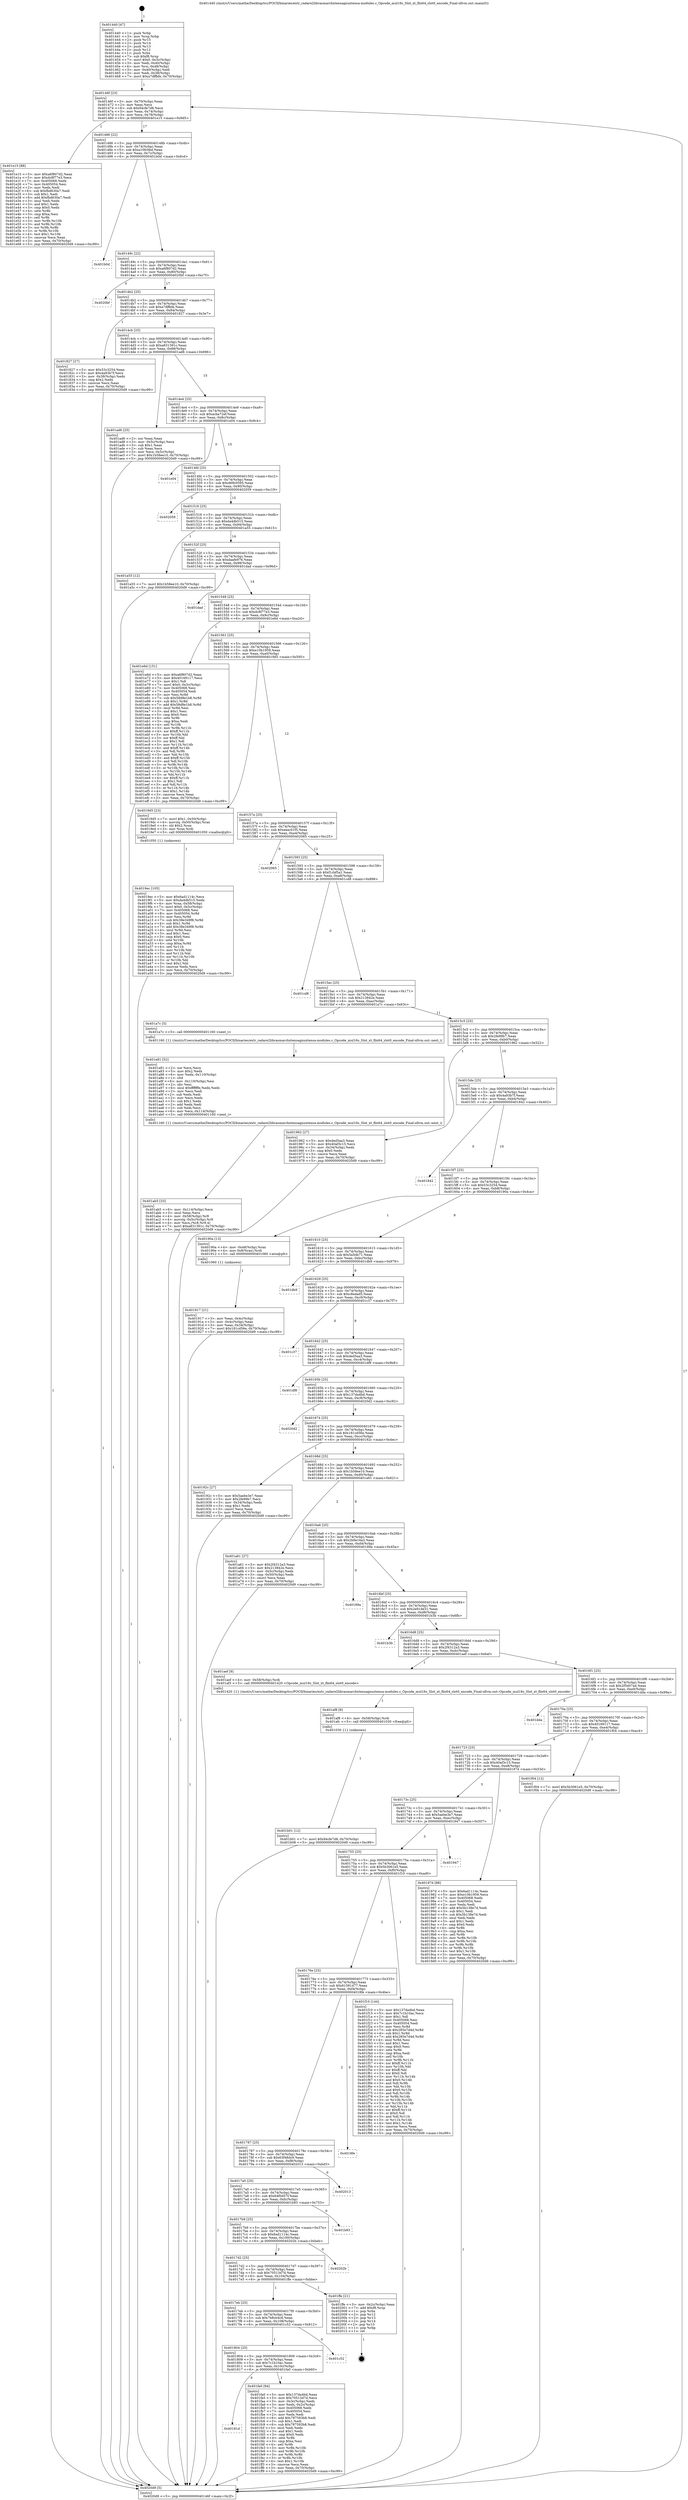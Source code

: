 digraph "0x401440" {
  label = "0x401440 (/mnt/c/Users/mathe/Desktop/tcc/POCII/binaries/extr_radare2librasmarchxtensagnuxtensa-modules.c_Opcode_mul16s_Slot_xt_flix64_slot0_encode_Final-ollvm.out::main(0))"
  labelloc = "t"
  node[shape=record]

  Entry [label="",width=0.3,height=0.3,shape=circle,fillcolor=black,style=filled]
  "0x40146f" [label="{
     0x40146f [23]\l
     | [instrs]\l
     &nbsp;&nbsp;0x40146f \<+3\>: mov -0x70(%rbp),%eax\l
     &nbsp;&nbsp;0x401472 \<+2\>: mov %eax,%ecx\l
     &nbsp;&nbsp;0x401474 \<+6\>: sub $0x94cfe7d8,%ecx\l
     &nbsp;&nbsp;0x40147a \<+3\>: mov %eax,-0x74(%rbp)\l
     &nbsp;&nbsp;0x40147d \<+3\>: mov %ecx,-0x78(%rbp)\l
     &nbsp;&nbsp;0x401480 \<+6\>: je 0000000000401e15 \<main+0x9d5\>\l
  }"]
  "0x401e15" [label="{
     0x401e15 [88]\l
     | [instrs]\l
     &nbsp;&nbsp;0x401e15 \<+5\>: mov $0xa6f807d2,%eax\l
     &nbsp;&nbsp;0x401e1a \<+5\>: mov $0xdc8f77e3,%ecx\l
     &nbsp;&nbsp;0x401e1f \<+7\>: mov 0x405068,%edx\l
     &nbsp;&nbsp;0x401e26 \<+7\>: mov 0x405054,%esi\l
     &nbsp;&nbsp;0x401e2d \<+2\>: mov %edx,%edi\l
     &nbsp;&nbsp;0x401e2f \<+6\>: sub $0xfbd630a7,%edi\l
     &nbsp;&nbsp;0x401e35 \<+3\>: sub $0x1,%edi\l
     &nbsp;&nbsp;0x401e38 \<+6\>: add $0xfbd630a7,%edi\l
     &nbsp;&nbsp;0x401e3e \<+3\>: imul %edi,%edx\l
     &nbsp;&nbsp;0x401e41 \<+3\>: and $0x1,%edx\l
     &nbsp;&nbsp;0x401e44 \<+3\>: cmp $0x0,%edx\l
     &nbsp;&nbsp;0x401e47 \<+4\>: sete %r8b\l
     &nbsp;&nbsp;0x401e4b \<+3\>: cmp $0xa,%esi\l
     &nbsp;&nbsp;0x401e4e \<+4\>: setl %r9b\l
     &nbsp;&nbsp;0x401e52 \<+3\>: mov %r8b,%r10b\l
     &nbsp;&nbsp;0x401e55 \<+3\>: and %r9b,%r10b\l
     &nbsp;&nbsp;0x401e58 \<+3\>: xor %r9b,%r8b\l
     &nbsp;&nbsp;0x401e5b \<+3\>: or %r8b,%r10b\l
     &nbsp;&nbsp;0x401e5e \<+4\>: test $0x1,%r10b\l
     &nbsp;&nbsp;0x401e62 \<+3\>: cmovne %ecx,%eax\l
     &nbsp;&nbsp;0x401e65 \<+3\>: mov %eax,-0x70(%rbp)\l
     &nbsp;&nbsp;0x401e68 \<+5\>: jmp 00000000004020d9 \<main+0xc99\>\l
  }"]
  "0x401486" [label="{
     0x401486 [22]\l
     | [instrs]\l
     &nbsp;&nbsp;0x401486 \<+5\>: jmp 000000000040148b \<main+0x4b\>\l
     &nbsp;&nbsp;0x40148b \<+3\>: mov -0x74(%rbp),%eax\l
     &nbsp;&nbsp;0x40148e \<+5\>: sub $0xa10fc0bd,%eax\l
     &nbsp;&nbsp;0x401493 \<+3\>: mov %eax,-0x7c(%rbp)\l
     &nbsp;&nbsp;0x401496 \<+6\>: je 0000000000401b0d \<main+0x6cd\>\l
  }"]
  Exit [label="",width=0.3,height=0.3,shape=circle,fillcolor=black,style=filled,peripheries=2]
  "0x401b0d" [label="{
     0x401b0d\l
  }", style=dashed]
  "0x40149c" [label="{
     0x40149c [22]\l
     | [instrs]\l
     &nbsp;&nbsp;0x40149c \<+5\>: jmp 00000000004014a1 \<main+0x61\>\l
     &nbsp;&nbsp;0x4014a1 \<+3\>: mov -0x74(%rbp),%eax\l
     &nbsp;&nbsp;0x4014a4 \<+5\>: sub $0xa6f807d2,%eax\l
     &nbsp;&nbsp;0x4014a9 \<+3\>: mov %eax,-0x80(%rbp)\l
     &nbsp;&nbsp;0x4014ac \<+6\>: je 00000000004020bf \<main+0xc7f\>\l
  }"]
  "0x40181d" [label="{
     0x40181d\l
  }", style=dashed]
  "0x4020bf" [label="{
     0x4020bf\l
  }", style=dashed]
  "0x4014b2" [label="{
     0x4014b2 [25]\l
     | [instrs]\l
     &nbsp;&nbsp;0x4014b2 \<+5\>: jmp 00000000004014b7 \<main+0x77\>\l
     &nbsp;&nbsp;0x4014b7 \<+3\>: mov -0x74(%rbp),%eax\l
     &nbsp;&nbsp;0x4014ba \<+5\>: sub $0xa7dffbfe,%eax\l
     &nbsp;&nbsp;0x4014bf \<+6\>: mov %eax,-0x84(%rbp)\l
     &nbsp;&nbsp;0x4014c5 \<+6\>: je 0000000000401827 \<main+0x3e7\>\l
  }"]
  "0x401fa0" [label="{
     0x401fa0 [94]\l
     | [instrs]\l
     &nbsp;&nbsp;0x401fa0 \<+5\>: mov $0x137da4bd,%eax\l
     &nbsp;&nbsp;0x401fa5 \<+5\>: mov $0x70513d7d,%ecx\l
     &nbsp;&nbsp;0x401faa \<+3\>: mov -0x3c(%rbp),%edx\l
     &nbsp;&nbsp;0x401fad \<+3\>: mov %edx,-0x2c(%rbp)\l
     &nbsp;&nbsp;0x401fb0 \<+7\>: mov 0x405068,%edx\l
     &nbsp;&nbsp;0x401fb7 \<+7\>: mov 0x405054,%esi\l
     &nbsp;&nbsp;0x401fbe \<+2\>: mov %edx,%edi\l
     &nbsp;&nbsp;0x401fc0 \<+6\>: add $0x787593b8,%edi\l
     &nbsp;&nbsp;0x401fc6 \<+3\>: sub $0x1,%edi\l
     &nbsp;&nbsp;0x401fc9 \<+6\>: sub $0x787593b8,%edi\l
     &nbsp;&nbsp;0x401fcf \<+3\>: imul %edi,%edx\l
     &nbsp;&nbsp;0x401fd2 \<+3\>: and $0x1,%edx\l
     &nbsp;&nbsp;0x401fd5 \<+3\>: cmp $0x0,%edx\l
     &nbsp;&nbsp;0x401fd8 \<+4\>: sete %r8b\l
     &nbsp;&nbsp;0x401fdc \<+3\>: cmp $0xa,%esi\l
     &nbsp;&nbsp;0x401fdf \<+4\>: setl %r9b\l
     &nbsp;&nbsp;0x401fe3 \<+3\>: mov %r8b,%r10b\l
     &nbsp;&nbsp;0x401fe6 \<+3\>: and %r9b,%r10b\l
     &nbsp;&nbsp;0x401fe9 \<+3\>: xor %r9b,%r8b\l
     &nbsp;&nbsp;0x401fec \<+3\>: or %r8b,%r10b\l
     &nbsp;&nbsp;0x401fef \<+4\>: test $0x1,%r10b\l
     &nbsp;&nbsp;0x401ff3 \<+3\>: cmovne %ecx,%eax\l
     &nbsp;&nbsp;0x401ff6 \<+3\>: mov %eax,-0x70(%rbp)\l
     &nbsp;&nbsp;0x401ff9 \<+5\>: jmp 00000000004020d9 \<main+0xc99\>\l
  }"]
  "0x401827" [label="{
     0x401827 [27]\l
     | [instrs]\l
     &nbsp;&nbsp;0x401827 \<+5\>: mov $0x53c3254,%eax\l
     &nbsp;&nbsp;0x40182c \<+5\>: mov $0x4a93b7f,%ecx\l
     &nbsp;&nbsp;0x401831 \<+3\>: mov -0x38(%rbp),%edx\l
     &nbsp;&nbsp;0x401834 \<+3\>: cmp $0x2,%edx\l
     &nbsp;&nbsp;0x401837 \<+3\>: cmovne %ecx,%eax\l
     &nbsp;&nbsp;0x40183a \<+3\>: mov %eax,-0x70(%rbp)\l
     &nbsp;&nbsp;0x40183d \<+5\>: jmp 00000000004020d9 \<main+0xc99\>\l
  }"]
  "0x4014cb" [label="{
     0x4014cb [25]\l
     | [instrs]\l
     &nbsp;&nbsp;0x4014cb \<+5\>: jmp 00000000004014d0 \<main+0x90\>\l
     &nbsp;&nbsp;0x4014d0 \<+3\>: mov -0x74(%rbp),%eax\l
     &nbsp;&nbsp;0x4014d3 \<+5\>: sub $0xa831391c,%eax\l
     &nbsp;&nbsp;0x4014d8 \<+6\>: mov %eax,-0x88(%rbp)\l
     &nbsp;&nbsp;0x4014de \<+6\>: je 0000000000401ad6 \<main+0x696\>\l
  }"]
  "0x4020d9" [label="{
     0x4020d9 [5]\l
     | [instrs]\l
     &nbsp;&nbsp;0x4020d9 \<+5\>: jmp 000000000040146f \<main+0x2f\>\l
  }"]
  "0x401440" [label="{
     0x401440 [47]\l
     | [instrs]\l
     &nbsp;&nbsp;0x401440 \<+1\>: push %rbp\l
     &nbsp;&nbsp;0x401441 \<+3\>: mov %rsp,%rbp\l
     &nbsp;&nbsp;0x401444 \<+2\>: push %r15\l
     &nbsp;&nbsp;0x401446 \<+2\>: push %r14\l
     &nbsp;&nbsp;0x401448 \<+2\>: push %r13\l
     &nbsp;&nbsp;0x40144a \<+2\>: push %r12\l
     &nbsp;&nbsp;0x40144c \<+1\>: push %rbx\l
     &nbsp;&nbsp;0x40144d \<+7\>: sub $0xf8,%rsp\l
     &nbsp;&nbsp;0x401454 \<+7\>: movl $0x0,-0x3c(%rbp)\l
     &nbsp;&nbsp;0x40145b \<+3\>: mov %edi,-0x40(%rbp)\l
     &nbsp;&nbsp;0x40145e \<+4\>: mov %rsi,-0x48(%rbp)\l
     &nbsp;&nbsp;0x401462 \<+3\>: mov -0x40(%rbp),%edi\l
     &nbsp;&nbsp;0x401465 \<+3\>: mov %edi,-0x38(%rbp)\l
     &nbsp;&nbsp;0x401468 \<+7\>: movl $0xa7dffbfe,-0x70(%rbp)\l
  }"]
  "0x401804" [label="{
     0x401804 [25]\l
     | [instrs]\l
     &nbsp;&nbsp;0x401804 \<+5\>: jmp 0000000000401809 \<main+0x3c9\>\l
     &nbsp;&nbsp;0x401809 \<+3\>: mov -0x74(%rbp),%eax\l
     &nbsp;&nbsp;0x40180c \<+5\>: sub $0x7c1b10ac,%eax\l
     &nbsp;&nbsp;0x401811 \<+6\>: mov %eax,-0x10c(%rbp)\l
     &nbsp;&nbsp;0x401817 \<+6\>: je 0000000000401fa0 \<main+0xb60\>\l
  }"]
  "0x401ad6" [label="{
     0x401ad6 [25]\l
     | [instrs]\l
     &nbsp;&nbsp;0x401ad6 \<+2\>: xor %eax,%eax\l
     &nbsp;&nbsp;0x401ad8 \<+3\>: mov -0x5c(%rbp),%ecx\l
     &nbsp;&nbsp;0x401adb \<+3\>: sub $0x1,%eax\l
     &nbsp;&nbsp;0x401ade \<+2\>: sub %eax,%ecx\l
     &nbsp;&nbsp;0x401ae0 \<+3\>: mov %ecx,-0x5c(%rbp)\l
     &nbsp;&nbsp;0x401ae3 \<+7\>: movl $0x1b58ee10,-0x70(%rbp)\l
     &nbsp;&nbsp;0x401aea \<+5\>: jmp 00000000004020d9 \<main+0xc99\>\l
  }"]
  "0x4014e4" [label="{
     0x4014e4 [25]\l
     | [instrs]\l
     &nbsp;&nbsp;0x4014e4 \<+5\>: jmp 00000000004014e9 \<main+0xa9\>\l
     &nbsp;&nbsp;0x4014e9 \<+3\>: mov -0x74(%rbp),%eax\l
     &nbsp;&nbsp;0x4014ec \<+5\>: sub $0xacba72ef,%eax\l
     &nbsp;&nbsp;0x4014f1 \<+6\>: mov %eax,-0x8c(%rbp)\l
     &nbsp;&nbsp;0x4014f7 \<+6\>: je 0000000000401e04 \<main+0x9c4\>\l
  }"]
  "0x401c52" [label="{
     0x401c52\l
  }", style=dashed]
  "0x401e04" [label="{
     0x401e04\l
  }", style=dashed]
  "0x4014fd" [label="{
     0x4014fd [25]\l
     | [instrs]\l
     &nbsp;&nbsp;0x4014fd \<+5\>: jmp 0000000000401502 \<main+0xc2\>\l
     &nbsp;&nbsp;0x401502 \<+3\>: mov -0x74(%rbp),%eax\l
     &nbsp;&nbsp;0x401505 \<+5\>: sub $0xd69c0595,%eax\l
     &nbsp;&nbsp;0x40150a \<+6\>: mov %eax,-0x90(%rbp)\l
     &nbsp;&nbsp;0x401510 \<+6\>: je 0000000000402059 \<main+0xc19\>\l
  }"]
  "0x4017eb" [label="{
     0x4017eb [25]\l
     | [instrs]\l
     &nbsp;&nbsp;0x4017eb \<+5\>: jmp 00000000004017f0 \<main+0x3b0\>\l
     &nbsp;&nbsp;0x4017f0 \<+3\>: mov -0x74(%rbp),%eax\l
     &nbsp;&nbsp;0x4017f3 \<+5\>: sub $0x7b8cb4c8,%eax\l
     &nbsp;&nbsp;0x4017f8 \<+6\>: mov %eax,-0x108(%rbp)\l
     &nbsp;&nbsp;0x4017fe \<+6\>: je 0000000000401c52 \<main+0x812\>\l
  }"]
  "0x402059" [label="{
     0x402059\l
  }", style=dashed]
  "0x401516" [label="{
     0x401516 [25]\l
     | [instrs]\l
     &nbsp;&nbsp;0x401516 \<+5\>: jmp 000000000040151b \<main+0xdb\>\l
     &nbsp;&nbsp;0x40151b \<+3\>: mov -0x74(%rbp),%eax\l
     &nbsp;&nbsp;0x40151e \<+5\>: sub $0xda4db515,%eax\l
     &nbsp;&nbsp;0x401523 \<+6\>: mov %eax,-0x94(%rbp)\l
     &nbsp;&nbsp;0x401529 \<+6\>: je 0000000000401a55 \<main+0x615\>\l
  }"]
  "0x401ffe" [label="{
     0x401ffe [21]\l
     | [instrs]\l
     &nbsp;&nbsp;0x401ffe \<+3\>: mov -0x2c(%rbp),%eax\l
     &nbsp;&nbsp;0x402001 \<+7\>: add $0xf8,%rsp\l
     &nbsp;&nbsp;0x402008 \<+1\>: pop %rbx\l
     &nbsp;&nbsp;0x402009 \<+2\>: pop %r12\l
     &nbsp;&nbsp;0x40200b \<+2\>: pop %r13\l
     &nbsp;&nbsp;0x40200d \<+2\>: pop %r14\l
     &nbsp;&nbsp;0x40200f \<+2\>: pop %r15\l
     &nbsp;&nbsp;0x402011 \<+1\>: pop %rbp\l
     &nbsp;&nbsp;0x402012 \<+1\>: ret\l
  }"]
  "0x401a55" [label="{
     0x401a55 [12]\l
     | [instrs]\l
     &nbsp;&nbsp;0x401a55 \<+7\>: movl $0x1b58ee10,-0x70(%rbp)\l
     &nbsp;&nbsp;0x401a5c \<+5\>: jmp 00000000004020d9 \<main+0xc99\>\l
  }"]
  "0x40152f" [label="{
     0x40152f [25]\l
     | [instrs]\l
     &nbsp;&nbsp;0x40152f \<+5\>: jmp 0000000000401534 \<main+0xf4\>\l
     &nbsp;&nbsp;0x401534 \<+3\>: mov -0x74(%rbp),%eax\l
     &nbsp;&nbsp;0x401537 \<+5\>: sub $0xdaafe976,%eax\l
     &nbsp;&nbsp;0x40153c \<+6\>: mov %eax,-0x98(%rbp)\l
     &nbsp;&nbsp;0x401542 \<+6\>: je 0000000000401dad \<main+0x96d\>\l
  }"]
  "0x4017d2" [label="{
     0x4017d2 [25]\l
     | [instrs]\l
     &nbsp;&nbsp;0x4017d2 \<+5\>: jmp 00000000004017d7 \<main+0x397\>\l
     &nbsp;&nbsp;0x4017d7 \<+3\>: mov -0x74(%rbp),%eax\l
     &nbsp;&nbsp;0x4017da \<+5\>: sub $0x70513d7d,%eax\l
     &nbsp;&nbsp;0x4017df \<+6\>: mov %eax,-0x104(%rbp)\l
     &nbsp;&nbsp;0x4017e5 \<+6\>: je 0000000000401ffe \<main+0xbbe\>\l
  }"]
  "0x401dad" [label="{
     0x401dad\l
  }", style=dashed]
  "0x401548" [label="{
     0x401548 [25]\l
     | [instrs]\l
     &nbsp;&nbsp;0x401548 \<+5\>: jmp 000000000040154d \<main+0x10d\>\l
     &nbsp;&nbsp;0x40154d \<+3\>: mov -0x74(%rbp),%eax\l
     &nbsp;&nbsp;0x401550 \<+5\>: sub $0xdc8f77e3,%eax\l
     &nbsp;&nbsp;0x401555 \<+6\>: mov %eax,-0x9c(%rbp)\l
     &nbsp;&nbsp;0x40155b \<+6\>: je 0000000000401e6d \<main+0xa2d\>\l
  }"]
  "0x40202b" [label="{
     0x40202b\l
  }", style=dashed]
  "0x401e6d" [label="{
     0x401e6d [151]\l
     | [instrs]\l
     &nbsp;&nbsp;0x401e6d \<+5\>: mov $0xa6f807d2,%eax\l
     &nbsp;&nbsp;0x401e72 \<+5\>: mov $0x40169117,%ecx\l
     &nbsp;&nbsp;0x401e77 \<+2\>: mov $0x1,%dl\l
     &nbsp;&nbsp;0x401e79 \<+7\>: movl $0x0,-0x3c(%rbp)\l
     &nbsp;&nbsp;0x401e80 \<+7\>: mov 0x405068,%esi\l
     &nbsp;&nbsp;0x401e87 \<+7\>: mov 0x405054,%edi\l
     &nbsp;&nbsp;0x401e8e \<+3\>: mov %esi,%r8d\l
     &nbsp;&nbsp;0x401e91 \<+7\>: sub $0x58d8e1b8,%r8d\l
     &nbsp;&nbsp;0x401e98 \<+4\>: sub $0x1,%r8d\l
     &nbsp;&nbsp;0x401e9c \<+7\>: add $0x58d8e1b8,%r8d\l
     &nbsp;&nbsp;0x401ea3 \<+4\>: imul %r8d,%esi\l
     &nbsp;&nbsp;0x401ea7 \<+3\>: and $0x1,%esi\l
     &nbsp;&nbsp;0x401eaa \<+3\>: cmp $0x0,%esi\l
     &nbsp;&nbsp;0x401ead \<+4\>: sete %r9b\l
     &nbsp;&nbsp;0x401eb1 \<+3\>: cmp $0xa,%edi\l
     &nbsp;&nbsp;0x401eb4 \<+4\>: setl %r10b\l
     &nbsp;&nbsp;0x401eb8 \<+3\>: mov %r9b,%r11b\l
     &nbsp;&nbsp;0x401ebb \<+4\>: xor $0xff,%r11b\l
     &nbsp;&nbsp;0x401ebf \<+3\>: mov %r10b,%bl\l
     &nbsp;&nbsp;0x401ec2 \<+3\>: xor $0xff,%bl\l
     &nbsp;&nbsp;0x401ec5 \<+3\>: xor $0x1,%dl\l
     &nbsp;&nbsp;0x401ec8 \<+3\>: mov %r11b,%r14b\l
     &nbsp;&nbsp;0x401ecb \<+4\>: and $0xff,%r14b\l
     &nbsp;&nbsp;0x401ecf \<+3\>: and %dl,%r9b\l
     &nbsp;&nbsp;0x401ed2 \<+3\>: mov %bl,%r15b\l
     &nbsp;&nbsp;0x401ed5 \<+4\>: and $0xff,%r15b\l
     &nbsp;&nbsp;0x401ed9 \<+3\>: and %dl,%r10b\l
     &nbsp;&nbsp;0x401edc \<+3\>: or %r9b,%r14b\l
     &nbsp;&nbsp;0x401edf \<+3\>: or %r10b,%r15b\l
     &nbsp;&nbsp;0x401ee2 \<+3\>: xor %r15b,%r14b\l
     &nbsp;&nbsp;0x401ee5 \<+3\>: or %bl,%r11b\l
     &nbsp;&nbsp;0x401ee8 \<+4\>: xor $0xff,%r11b\l
     &nbsp;&nbsp;0x401eec \<+3\>: or $0x1,%dl\l
     &nbsp;&nbsp;0x401eef \<+3\>: and %dl,%r11b\l
     &nbsp;&nbsp;0x401ef2 \<+3\>: or %r11b,%r14b\l
     &nbsp;&nbsp;0x401ef5 \<+4\>: test $0x1,%r14b\l
     &nbsp;&nbsp;0x401ef9 \<+3\>: cmovne %ecx,%eax\l
     &nbsp;&nbsp;0x401efc \<+3\>: mov %eax,-0x70(%rbp)\l
     &nbsp;&nbsp;0x401eff \<+5\>: jmp 00000000004020d9 \<main+0xc99\>\l
  }"]
  "0x401561" [label="{
     0x401561 [25]\l
     | [instrs]\l
     &nbsp;&nbsp;0x401561 \<+5\>: jmp 0000000000401566 \<main+0x126\>\l
     &nbsp;&nbsp;0x401566 \<+3\>: mov -0x74(%rbp),%eax\l
     &nbsp;&nbsp;0x401569 \<+5\>: sub $0xe10b1959,%eax\l
     &nbsp;&nbsp;0x40156e \<+6\>: mov %eax,-0xa0(%rbp)\l
     &nbsp;&nbsp;0x401574 \<+6\>: je 00000000004019d5 \<main+0x595\>\l
  }"]
  "0x4017b9" [label="{
     0x4017b9 [25]\l
     | [instrs]\l
     &nbsp;&nbsp;0x4017b9 \<+5\>: jmp 00000000004017be \<main+0x37e\>\l
     &nbsp;&nbsp;0x4017be \<+3\>: mov -0x74(%rbp),%eax\l
     &nbsp;&nbsp;0x4017c1 \<+5\>: sub $0x6ad1114c,%eax\l
     &nbsp;&nbsp;0x4017c6 \<+6\>: mov %eax,-0x100(%rbp)\l
     &nbsp;&nbsp;0x4017cc \<+6\>: je 000000000040202b \<main+0xbeb\>\l
  }"]
  "0x4019d5" [label="{
     0x4019d5 [23]\l
     | [instrs]\l
     &nbsp;&nbsp;0x4019d5 \<+7\>: movl $0x1,-0x50(%rbp)\l
     &nbsp;&nbsp;0x4019dc \<+4\>: movslq -0x50(%rbp),%rax\l
     &nbsp;&nbsp;0x4019e0 \<+4\>: shl $0x2,%rax\l
     &nbsp;&nbsp;0x4019e4 \<+3\>: mov %rax,%rdi\l
     &nbsp;&nbsp;0x4019e7 \<+5\>: call 0000000000401050 \<malloc@plt\>\l
     | [calls]\l
     &nbsp;&nbsp;0x401050 \{1\} (unknown)\l
  }"]
  "0x40157a" [label="{
     0x40157a [25]\l
     | [instrs]\l
     &nbsp;&nbsp;0x40157a \<+5\>: jmp 000000000040157f \<main+0x13f\>\l
     &nbsp;&nbsp;0x40157f \<+3\>: mov -0x74(%rbp),%eax\l
     &nbsp;&nbsp;0x401582 \<+5\>: sub $0xeeac01f5,%eax\l
     &nbsp;&nbsp;0x401587 \<+6\>: mov %eax,-0xa4(%rbp)\l
     &nbsp;&nbsp;0x40158d \<+6\>: je 0000000000402065 \<main+0xc25\>\l
  }"]
  "0x401b93" [label="{
     0x401b93\l
  }", style=dashed]
  "0x402065" [label="{
     0x402065\l
  }", style=dashed]
  "0x401593" [label="{
     0x401593 [25]\l
     | [instrs]\l
     &nbsp;&nbsp;0x401593 \<+5\>: jmp 0000000000401598 \<main+0x158\>\l
     &nbsp;&nbsp;0x401598 \<+3\>: mov -0x74(%rbp),%eax\l
     &nbsp;&nbsp;0x40159b \<+5\>: sub $0xf1cbf5a1,%eax\l
     &nbsp;&nbsp;0x4015a0 \<+6\>: mov %eax,-0xa8(%rbp)\l
     &nbsp;&nbsp;0x4015a6 \<+6\>: je 0000000000401cd8 \<main+0x898\>\l
  }"]
  "0x4017a0" [label="{
     0x4017a0 [25]\l
     | [instrs]\l
     &nbsp;&nbsp;0x4017a0 \<+5\>: jmp 00000000004017a5 \<main+0x365\>\l
     &nbsp;&nbsp;0x4017a5 \<+3\>: mov -0x74(%rbp),%eax\l
     &nbsp;&nbsp;0x4017a8 \<+5\>: sub $0x64f0d57f,%eax\l
     &nbsp;&nbsp;0x4017ad \<+6\>: mov %eax,-0xfc(%rbp)\l
     &nbsp;&nbsp;0x4017b3 \<+6\>: je 0000000000401b93 \<main+0x753\>\l
  }"]
  "0x401cd8" [label="{
     0x401cd8\l
  }", style=dashed]
  "0x4015ac" [label="{
     0x4015ac [25]\l
     | [instrs]\l
     &nbsp;&nbsp;0x4015ac \<+5\>: jmp 00000000004015b1 \<main+0x171\>\l
     &nbsp;&nbsp;0x4015b1 \<+3\>: mov -0x74(%rbp),%eax\l
     &nbsp;&nbsp;0x4015b4 \<+5\>: sub $0x213842e,%eax\l
     &nbsp;&nbsp;0x4015b9 \<+6\>: mov %eax,-0xac(%rbp)\l
     &nbsp;&nbsp;0x4015bf \<+6\>: je 0000000000401a7c \<main+0x63c\>\l
  }"]
  "0x402013" [label="{
     0x402013\l
  }", style=dashed]
  "0x401a7c" [label="{
     0x401a7c [5]\l
     | [instrs]\l
     &nbsp;&nbsp;0x401a7c \<+5\>: call 0000000000401160 \<next_i\>\l
     | [calls]\l
     &nbsp;&nbsp;0x401160 \{1\} (/mnt/c/Users/mathe/Desktop/tcc/POCII/binaries/extr_radare2librasmarchxtensagnuxtensa-modules.c_Opcode_mul16s_Slot_xt_flix64_slot0_encode_Final-ollvm.out::next_i)\l
  }"]
  "0x4015c5" [label="{
     0x4015c5 [25]\l
     | [instrs]\l
     &nbsp;&nbsp;0x4015c5 \<+5\>: jmp 00000000004015ca \<main+0x18a\>\l
     &nbsp;&nbsp;0x4015ca \<+3\>: mov -0x74(%rbp),%eax\l
     &nbsp;&nbsp;0x4015cd \<+5\>: sub $0x2fe99b7,%eax\l
     &nbsp;&nbsp;0x4015d2 \<+6\>: mov %eax,-0xb0(%rbp)\l
     &nbsp;&nbsp;0x4015d8 \<+6\>: je 0000000000401962 \<main+0x522\>\l
  }"]
  "0x401787" [label="{
     0x401787 [25]\l
     | [instrs]\l
     &nbsp;&nbsp;0x401787 \<+5\>: jmp 000000000040178c \<main+0x34c\>\l
     &nbsp;&nbsp;0x40178c \<+3\>: mov -0x74(%rbp),%eax\l
     &nbsp;&nbsp;0x40178f \<+5\>: sub $0x63f48dc9,%eax\l
     &nbsp;&nbsp;0x401794 \<+6\>: mov %eax,-0xf8(%rbp)\l
     &nbsp;&nbsp;0x40179a \<+6\>: je 0000000000402013 \<main+0xbd3\>\l
  }"]
  "0x401962" [label="{
     0x401962 [27]\l
     | [instrs]\l
     &nbsp;&nbsp;0x401962 \<+5\>: mov $0xded5aa3,%eax\l
     &nbsp;&nbsp;0x401967 \<+5\>: mov $0x40af3c15,%ecx\l
     &nbsp;&nbsp;0x40196c \<+3\>: mov -0x34(%rbp),%edx\l
     &nbsp;&nbsp;0x40196f \<+3\>: cmp $0x0,%edx\l
     &nbsp;&nbsp;0x401972 \<+3\>: cmove %ecx,%eax\l
     &nbsp;&nbsp;0x401975 \<+3\>: mov %eax,-0x70(%rbp)\l
     &nbsp;&nbsp;0x401978 \<+5\>: jmp 00000000004020d9 \<main+0xc99\>\l
  }"]
  "0x4015de" [label="{
     0x4015de [25]\l
     | [instrs]\l
     &nbsp;&nbsp;0x4015de \<+5\>: jmp 00000000004015e3 \<main+0x1a3\>\l
     &nbsp;&nbsp;0x4015e3 \<+3\>: mov -0x74(%rbp),%eax\l
     &nbsp;&nbsp;0x4015e6 \<+5\>: sub $0x4a93b7f,%eax\l
     &nbsp;&nbsp;0x4015eb \<+6\>: mov %eax,-0xb4(%rbp)\l
     &nbsp;&nbsp;0x4015f1 \<+6\>: je 0000000000401842 \<main+0x402\>\l
  }"]
  "0x4018fe" [label="{
     0x4018fe\l
  }", style=dashed]
  "0x401842" [label="{
     0x401842\l
  }", style=dashed]
  "0x4015f7" [label="{
     0x4015f7 [25]\l
     | [instrs]\l
     &nbsp;&nbsp;0x4015f7 \<+5\>: jmp 00000000004015fc \<main+0x1bc\>\l
     &nbsp;&nbsp;0x4015fc \<+3\>: mov -0x74(%rbp),%eax\l
     &nbsp;&nbsp;0x4015ff \<+5\>: sub $0x53c3254,%eax\l
     &nbsp;&nbsp;0x401604 \<+6\>: mov %eax,-0xb8(%rbp)\l
     &nbsp;&nbsp;0x40160a \<+6\>: je 000000000040190a \<main+0x4ca\>\l
  }"]
  "0x40176e" [label="{
     0x40176e [25]\l
     | [instrs]\l
     &nbsp;&nbsp;0x40176e \<+5\>: jmp 0000000000401773 \<main+0x333\>\l
     &nbsp;&nbsp;0x401773 \<+3\>: mov -0x74(%rbp),%eax\l
     &nbsp;&nbsp;0x401776 \<+5\>: sub $0x61581477,%eax\l
     &nbsp;&nbsp;0x40177b \<+6\>: mov %eax,-0xf4(%rbp)\l
     &nbsp;&nbsp;0x401781 \<+6\>: je 00000000004018fe \<main+0x4be\>\l
  }"]
  "0x40190a" [label="{
     0x40190a [13]\l
     | [instrs]\l
     &nbsp;&nbsp;0x40190a \<+4\>: mov -0x48(%rbp),%rax\l
     &nbsp;&nbsp;0x40190e \<+4\>: mov 0x8(%rax),%rdi\l
     &nbsp;&nbsp;0x401912 \<+5\>: call 0000000000401060 \<atoi@plt\>\l
     | [calls]\l
     &nbsp;&nbsp;0x401060 \{1\} (unknown)\l
  }"]
  "0x401610" [label="{
     0x401610 [25]\l
     | [instrs]\l
     &nbsp;&nbsp;0x401610 \<+5\>: jmp 0000000000401615 \<main+0x1d5\>\l
     &nbsp;&nbsp;0x401615 \<+3\>: mov -0x74(%rbp),%eax\l
     &nbsp;&nbsp;0x401618 \<+5\>: sub $0x5a5db71,%eax\l
     &nbsp;&nbsp;0x40161d \<+6\>: mov %eax,-0xbc(%rbp)\l
     &nbsp;&nbsp;0x401623 \<+6\>: je 0000000000401db9 \<main+0x979\>\l
  }"]
  "0x401917" [label="{
     0x401917 [21]\l
     | [instrs]\l
     &nbsp;&nbsp;0x401917 \<+3\>: mov %eax,-0x4c(%rbp)\l
     &nbsp;&nbsp;0x40191a \<+3\>: mov -0x4c(%rbp),%eax\l
     &nbsp;&nbsp;0x40191d \<+3\>: mov %eax,-0x34(%rbp)\l
     &nbsp;&nbsp;0x401920 \<+7\>: movl $0x181cd56e,-0x70(%rbp)\l
     &nbsp;&nbsp;0x401927 \<+5\>: jmp 00000000004020d9 \<main+0xc99\>\l
  }"]
  "0x401f10" [label="{
     0x401f10 [144]\l
     | [instrs]\l
     &nbsp;&nbsp;0x401f10 \<+5\>: mov $0x137da4bd,%eax\l
     &nbsp;&nbsp;0x401f15 \<+5\>: mov $0x7c1b10ac,%ecx\l
     &nbsp;&nbsp;0x401f1a \<+2\>: mov $0x1,%dl\l
     &nbsp;&nbsp;0x401f1c \<+7\>: mov 0x405068,%esi\l
     &nbsp;&nbsp;0x401f23 \<+7\>: mov 0x405054,%edi\l
     &nbsp;&nbsp;0x401f2a \<+3\>: mov %esi,%r8d\l
     &nbsp;&nbsp;0x401f2d \<+7\>: sub $0x285e7d4d,%r8d\l
     &nbsp;&nbsp;0x401f34 \<+4\>: sub $0x1,%r8d\l
     &nbsp;&nbsp;0x401f38 \<+7\>: add $0x285e7d4d,%r8d\l
     &nbsp;&nbsp;0x401f3f \<+4\>: imul %r8d,%esi\l
     &nbsp;&nbsp;0x401f43 \<+3\>: and $0x1,%esi\l
     &nbsp;&nbsp;0x401f46 \<+3\>: cmp $0x0,%esi\l
     &nbsp;&nbsp;0x401f49 \<+4\>: sete %r9b\l
     &nbsp;&nbsp;0x401f4d \<+3\>: cmp $0xa,%edi\l
     &nbsp;&nbsp;0x401f50 \<+4\>: setl %r10b\l
     &nbsp;&nbsp;0x401f54 \<+3\>: mov %r9b,%r11b\l
     &nbsp;&nbsp;0x401f57 \<+4\>: xor $0xff,%r11b\l
     &nbsp;&nbsp;0x401f5b \<+3\>: mov %r10b,%bl\l
     &nbsp;&nbsp;0x401f5e \<+3\>: xor $0xff,%bl\l
     &nbsp;&nbsp;0x401f61 \<+3\>: xor $0x0,%dl\l
     &nbsp;&nbsp;0x401f64 \<+3\>: mov %r11b,%r14b\l
     &nbsp;&nbsp;0x401f67 \<+4\>: and $0x0,%r14b\l
     &nbsp;&nbsp;0x401f6b \<+3\>: and %dl,%r9b\l
     &nbsp;&nbsp;0x401f6e \<+3\>: mov %bl,%r15b\l
     &nbsp;&nbsp;0x401f71 \<+4\>: and $0x0,%r15b\l
     &nbsp;&nbsp;0x401f75 \<+3\>: and %dl,%r10b\l
     &nbsp;&nbsp;0x401f78 \<+3\>: or %r9b,%r14b\l
     &nbsp;&nbsp;0x401f7b \<+3\>: or %r10b,%r15b\l
     &nbsp;&nbsp;0x401f7e \<+3\>: xor %r15b,%r14b\l
     &nbsp;&nbsp;0x401f81 \<+3\>: or %bl,%r11b\l
     &nbsp;&nbsp;0x401f84 \<+4\>: xor $0xff,%r11b\l
     &nbsp;&nbsp;0x401f88 \<+3\>: or $0x0,%dl\l
     &nbsp;&nbsp;0x401f8b \<+3\>: and %dl,%r11b\l
     &nbsp;&nbsp;0x401f8e \<+3\>: or %r11b,%r14b\l
     &nbsp;&nbsp;0x401f91 \<+4\>: test $0x1,%r14b\l
     &nbsp;&nbsp;0x401f95 \<+3\>: cmovne %ecx,%eax\l
     &nbsp;&nbsp;0x401f98 \<+3\>: mov %eax,-0x70(%rbp)\l
     &nbsp;&nbsp;0x401f9b \<+5\>: jmp 00000000004020d9 \<main+0xc99\>\l
  }"]
  "0x401db9" [label="{
     0x401db9\l
  }", style=dashed]
  "0x401629" [label="{
     0x401629 [25]\l
     | [instrs]\l
     &nbsp;&nbsp;0x401629 \<+5\>: jmp 000000000040162e \<main+0x1ee\>\l
     &nbsp;&nbsp;0x40162e \<+3\>: mov -0x74(%rbp),%eax\l
     &nbsp;&nbsp;0x401631 \<+5\>: sub $0xc8edad5,%eax\l
     &nbsp;&nbsp;0x401636 \<+6\>: mov %eax,-0xc0(%rbp)\l
     &nbsp;&nbsp;0x40163c \<+6\>: je 0000000000401c37 \<main+0x7f7\>\l
  }"]
  "0x401755" [label="{
     0x401755 [25]\l
     | [instrs]\l
     &nbsp;&nbsp;0x401755 \<+5\>: jmp 000000000040175a \<main+0x31a\>\l
     &nbsp;&nbsp;0x40175a \<+3\>: mov -0x74(%rbp),%eax\l
     &nbsp;&nbsp;0x40175d \<+5\>: sub $0x5b3061e5,%eax\l
     &nbsp;&nbsp;0x401762 \<+6\>: mov %eax,-0xf0(%rbp)\l
     &nbsp;&nbsp;0x401768 \<+6\>: je 0000000000401f10 \<main+0xad0\>\l
  }"]
  "0x401c37" [label="{
     0x401c37\l
  }", style=dashed]
  "0x401642" [label="{
     0x401642 [25]\l
     | [instrs]\l
     &nbsp;&nbsp;0x401642 \<+5\>: jmp 0000000000401647 \<main+0x207\>\l
     &nbsp;&nbsp;0x401647 \<+3\>: mov -0x74(%rbp),%eax\l
     &nbsp;&nbsp;0x40164a \<+5\>: sub $0xded5aa3,%eax\l
     &nbsp;&nbsp;0x40164f \<+6\>: mov %eax,-0xc4(%rbp)\l
     &nbsp;&nbsp;0x401655 \<+6\>: je 0000000000401df8 \<main+0x9b8\>\l
  }"]
  "0x401947" [label="{
     0x401947\l
  }", style=dashed]
  "0x401df8" [label="{
     0x401df8\l
  }", style=dashed]
  "0x40165b" [label="{
     0x40165b [25]\l
     | [instrs]\l
     &nbsp;&nbsp;0x40165b \<+5\>: jmp 0000000000401660 \<main+0x220\>\l
     &nbsp;&nbsp;0x401660 \<+3\>: mov -0x74(%rbp),%eax\l
     &nbsp;&nbsp;0x401663 \<+5\>: sub $0x137da4bd,%eax\l
     &nbsp;&nbsp;0x401668 \<+6\>: mov %eax,-0xc8(%rbp)\l
     &nbsp;&nbsp;0x40166e \<+6\>: je 00000000004020d2 \<main+0xc92\>\l
  }"]
  "0x401b01" [label="{
     0x401b01 [12]\l
     | [instrs]\l
     &nbsp;&nbsp;0x401b01 \<+7\>: movl $0x94cfe7d8,-0x70(%rbp)\l
     &nbsp;&nbsp;0x401b08 \<+5\>: jmp 00000000004020d9 \<main+0xc99\>\l
  }"]
  "0x4020d2" [label="{
     0x4020d2\l
  }", style=dashed]
  "0x401674" [label="{
     0x401674 [25]\l
     | [instrs]\l
     &nbsp;&nbsp;0x401674 \<+5\>: jmp 0000000000401679 \<main+0x239\>\l
     &nbsp;&nbsp;0x401679 \<+3\>: mov -0x74(%rbp),%eax\l
     &nbsp;&nbsp;0x40167c \<+5\>: sub $0x181cd56e,%eax\l
     &nbsp;&nbsp;0x401681 \<+6\>: mov %eax,-0xcc(%rbp)\l
     &nbsp;&nbsp;0x401687 \<+6\>: je 000000000040192c \<main+0x4ec\>\l
  }"]
  "0x401af8" [label="{
     0x401af8 [9]\l
     | [instrs]\l
     &nbsp;&nbsp;0x401af8 \<+4\>: mov -0x58(%rbp),%rdi\l
     &nbsp;&nbsp;0x401afc \<+5\>: call 0000000000401030 \<free@plt\>\l
     | [calls]\l
     &nbsp;&nbsp;0x401030 \{1\} (unknown)\l
  }"]
  "0x40192c" [label="{
     0x40192c [27]\l
     | [instrs]\l
     &nbsp;&nbsp;0x40192c \<+5\>: mov $0x5aebe3e7,%eax\l
     &nbsp;&nbsp;0x401931 \<+5\>: mov $0x2fe99b7,%ecx\l
     &nbsp;&nbsp;0x401936 \<+3\>: mov -0x34(%rbp),%edx\l
     &nbsp;&nbsp;0x401939 \<+3\>: cmp $0x1,%edx\l
     &nbsp;&nbsp;0x40193c \<+3\>: cmovl %ecx,%eax\l
     &nbsp;&nbsp;0x40193f \<+3\>: mov %eax,-0x70(%rbp)\l
     &nbsp;&nbsp;0x401942 \<+5\>: jmp 00000000004020d9 \<main+0xc99\>\l
  }"]
  "0x40168d" [label="{
     0x40168d [25]\l
     | [instrs]\l
     &nbsp;&nbsp;0x40168d \<+5\>: jmp 0000000000401692 \<main+0x252\>\l
     &nbsp;&nbsp;0x401692 \<+3\>: mov -0x74(%rbp),%eax\l
     &nbsp;&nbsp;0x401695 \<+5\>: sub $0x1b58ee10,%eax\l
     &nbsp;&nbsp;0x40169a \<+6\>: mov %eax,-0xd0(%rbp)\l
     &nbsp;&nbsp;0x4016a0 \<+6\>: je 0000000000401a61 \<main+0x621\>\l
  }"]
  "0x401ab5" [label="{
     0x401ab5 [33]\l
     | [instrs]\l
     &nbsp;&nbsp;0x401ab5 \<+6\>: mov -0x114(%rbp),%ecx\l
     &nbsp;&nbsp;0x401abb \<+3\>: imul %eax,%ecx\l
     &nbsp;&nbsp;0x401abe \<+4\>: mov -0x58(%rbp),%r8\l
     &nbsp;&nbsp;0x401ac2 \<+4\>: movslq -0x5c(%rbp),%r9\l
     &nbsp;&nbsp;0x401ac6 \<+4\>: mov %ecx,(%r8,%r9,4)\l
     &nbsp;&nbsp;0x401aca \<+7\>: movl $0xa831391c,-0x70(%rbp)\l
     &nbsp;&nbsp;0x401ad1 \<+5\>: jmp 00000000004020d9 \<main+0xc99\>\l
  }"]
  "0x401a61" [label="{
     0x401a61 [27]\l
     | [instrs]\l
     &nbsp;&nbsp;0x401a61 \<+5\>: mov $0x2f4312a3,%eax\l
     &nbsp;&nbsp;0x401a66 \<+5\>: mov $0x213842e,%ecx\l
     &nbsp;&nbsp;0x401a6b \<+3\>: mov -0x5c(%rbp),%edx\l
     &nbsp;&nbsp;0x401a6e \<+3\>: cmp -0x50(%rbp),%edx\l
     &nbsp;&nbsp;0x401a71 \<+3\>: cmovl %ecx,%eax\l
     &nbsp;&nbsp;0x401a74 \<+3\>: mov %eax,-0x70(%rbp)\l
     &nbsp;&nbsp;0x401a77 \<+5\>: jmp 00000000004020d9 \<main+0xc99\>\l
  }"]
  "0x4016a6" [label="{
     0x4016a6 [25]\l
     | [instrs]\l
     &nbsp;&nbsp;0x4016a6 \<+5\>: jmp 00000000004016ab \<main+0x26b\>\l
     &nbsp;&nbsp;0x4016ab \<+3\>: mov -0x74(%rbp),%eax\l
     &nbsp;&nbsp;0x4016ae \<+5\>: sub $0x2b9e16a3,%eax\l
     &nbsp;&nbsp;0x4016b3 \<+6\>: mov %eax,-0xd4(%rbp)\l
     &nbsp;&nbsp;0x4016b9 \<+6\>: je 000000000040189a \<main+0x45a\>\l
  }"]
  "0x401a81" [label="{
     0x401a81 [52]\l
     | [instrs]\l
     &nbsp;&nbsp;0x401a81 \<+2\>: xor %ecx,%ecx\l
     &nbsp;&nbsp;0x401a83 \<+5\>: mov $0x2,%edx\l
     &nbsp;&nbsp;0x401a88 \<+6\>: mov %edx,-0x110(%rbp)\l
     &nbsp;&nbsp;0x401a8e \<+1\>: cltd\l
     &nbsp;&nbsp;0x401a8f \<+6\>: mov -0x110(%rbp),%esi\l
     &nbsp;&nbsp;0x401a95 \<+2\>: idiv %esi\l
     &nbsp;&nbsp;0x401a97 \<+6\>: imul $0xfffffffe,%edx,%edx\l
     &nbsp;&nbsp;0x401a9d \<+2\>: mov %ecx,%edi\l
     &nbsp;&nbsp;0x401a9f \<+2\>: sub %edx,%edi\l
     &nbsp;&nbsp;0x401aa1 \<+2\>: mov %ecx,%edx\l
     &nbsp;&nbsp;0x401aa3 \<+3\>: sub $0x1,%edx\l
     &nbsp;&nbsp;0x401aa6 \<+2\>: add %edx,%edi\l
     &nbsp;&nbsp;0x401aa8 \<+2\>: sub %edi,%ecx\l
     &nbsp;&nbsp;0x401aaa \<+6\>: mov %ecx,-0x114(%rbp)\l
     &nbsp;&nbsp;0x401ab0 \<+5\>: call 0000000000401160 \<next_i\>\l
     | [calls]\l
     &nbsp;&nbsp;0x401160 \{1\} (/mnt/c/Users/mathe/Desktop/tcc/POCII/binaries/extr_radare2librasmarchxtensagnuxtensa-modules.c_Opcode_mul16s_Slot_xt_flix64_slot0_encode_Final-ollvm.out::next_i)\l
  }"]
  "0x40189a" [label="{
     0x40189a\l
  }", style=dashed]
  "0x4016bf" [label="{
     0x4016bf [25]\l
     | [instrs]\l
     &nbsp;&nbsp;0x4016bf \<+5\>: jmp 00000000004016c4 \<main+0x284\>\l
     &nbsp;&nbsp;0x4016c4 \<+3\>: mov -0x74(%rbp),%eax\l
     &nbsp;&nbsp;0x4016c7 \<+5\>: sub $0x2e91de31,%eax\l
     &nbsp;&nbsp;0x4016cc \<+6\>: mov %eax,-0xd8(%rbp)\l
     &nbsp;&nbsp;0x4016d2 \<+6\>: je 0000000000401b3b \<main+0x6fb\>\l
  }"]
  "0x4019ec" [label="{
     0x4019ec [105]\l
     | [instrs]\l
     &nbsp;&nbsp;0x4019ec \<+5\>: mov $0x6ad1114c,%ecx\l
     &nbsp;&nbsp;0x4019f1 \<+5\>: mov $0xda4db515,%edx\l
     &nbsp;&nbsp;0x4019f6 \<+4\>: mov %rax,-0x58(%rbp)\l
     &nbsp;&nbsp;0x4019fa \<+7\>: movl $0x0,-0x5c(%rbp)\l
     &nbsp;&nbsp;0x401a01 \<+7\>: mov 0x405068,%esi\l
     &nbsp;&nbsp;0x401a08 \<+8\>: mov 0x405054,%r8d\l
     &nbsp;&nbsp;0x401a10 \<+3\>: mov %esi,%r9d\l
     &nbsp;&nbsp;0x401a13 \<+7\>: sub $0x38e349f8,%r9d\l
     &nbsp;&nbsp;0x401a1a \<+4\>: sub $0x1,%r9d\l
     &nbsp;&nbsp;0x401a1e \<+7\>: add $0x38e349f8,%r9d\l
     &nbsp;&nbsp;0x401a25 \<+4\>: imul %r9d,%esi\l
     &nbsp;&nbsp;0x401a29 \<+3\>: and $0x1,%esi\l
     &nbsp;&nbsp;0x401a2c \<+3\>: cmp $0x0,%esi\l
     &nbsp;&nbsp;0x401a2f \<+4\>: sete %r10b\l
     &nbsp;&nbsp;0x401a33 \<+4\>: cmp $0xa,%r8d\l
     &nbsp;&nbsp;0x401a37 \<+4\>: setl %r11b\l
     &nbsp;&nbsp;0x401a3b \<+3\>: mov %r10b,%bl\l
     &nbsp;&nbsp;0x401a3e \<+3\>: and %r11b,%bl\l
     &nbsp;&nbsp;0x401a41 \<+3\>: xor %r11b,%r10b\l
     &nbsp;&nbsp;0x401a44 \<+3\>: or %r10b,%bl\l
     &nbsp;&nbsp;0x401a47 \<+3\>: test $0x1,%bl\l
     &nbsp;&nbsp;0x401a4a \<+3\>: cmovne %edx,%ecx\l
     &nbsp;&nbsp;0x401a4d \<+3\>: mov %ecx,-0x70(%rbp)\l
     &nbsp;&nbsp;0x401a50 \<+5\>: jmp 00000000004020d9 \<main+0xc99\>\l
  }"]
  "0x401b3b" [label="{
     0x401b3b\l
  }", style=dashed]
  "0x4016d8" [label="{
     0x4016d8 [25]\l
     | [instrs]\l
     &nbsp;&nbsp;0x4016d8 \<+5\>: jmp 00000000004016dd \<main+0x29d\>\l
     &nbsp;&nbsp;0x4016dd \<+3\>: mov -0x74(%rbp),%eax\l
     &nbsp;&nbsp;0x4016e0 \<+5\>: sub $0x2f4312a3,%eax\l
     &nbsp;&nbsp;0x4016e5 \<+6\>: mov %eax,-0xdc(%rbp)\l
     &nbsp;&nbsp;0x4016eb \<+6\>: je 0000000000401aef \<main+0x6af\>\l
  }"]
  "0x40173c" [label="{
     0x40173c [25]\l
     | [instrs]\l
     &nbsp;&nbsp;0x40173c \<+5\>: jmp 0000000000401741 \<main+0x301\>\l
     &nbsp;&nbsp;0x401741 \<+3\>: mov -0x74(%rbp),%eax\l
     &nbsp;&nbsp;0x401744 \<+5\>: sub $0x5aebe3e7,%eax\l
     &nbsp;&nbsp;0x401749 \<+6\>: mov %eax,-0xec(%rbp)\l
     &nbsp;&nbsp;0x40174f \<+6\>: je 0000000000401947 \<main+0x507\>\l
  }"]
  "0x401aef" [label="{
     0x401aef [9]\l
     | [instrs]\l
     &nbsp;&nbsp;0x401aef \<+4\>: mov -0x58(%rbp),%rdi\l
     &nbsp;&nbsp;0x401af3 \<+5\>: call 0000000000401420 \<Opcode_mul16s_Slot_xt_flix64_slot0_encode\>\l
     | [calls]\l
     &nbsp;&nbsp;0x401420 \{1\} (/mnt/c/Users/mathe/Desktop/tcc/POCII/binaries/extr_radare2librasmarchxtensagnuxtensa-modules.c_Opcode_mul16s_Slot_xt_flix64_slot0_encode_Final-ollvm.out::Opcode_mul16s_Slot_xt_flix64_slot0_encode)\l
  }"]
  "0x4016f1" [label="{
     0x4016f1 [25]\l
     | [instrs]\l
     &nbsp;&nbsp;0x4016f1 \<+5\>: jmp 00000000004016f6 \<main+0x2b6\>\l
     &nbsp;&nbsp;0x4016f6 \<+3\>: mov -0x74(%rbp),%eax\l
     &nbsp;&nbsp;0x4016f9 \<+5\>: sub $0x2f5d07ad,%eax\l
     &nbsp;&nbsp;0x4016fe \<+6\>: mov %eax,-0xe0(%rbp)\l
     &nbsp;&nbsp;0x401704 \<+6\>: je 0000000000401dda \<main+0x99a\>\l
  }"]
  "0x40197d" [label="{
     0x40197d [88]\l
     | [instrs]\l
     &nbsp;&nbsp;0x40197d \<+5\>: mov $0x6ad1114c,%eax\l
     &nbsp;&nbsp;0x401982 \<+5\>: mov $0xe10b1959,%ecx\l
     &nbsp;&nbsp;0x401987 \<+7\>: mov 0x405068,%edx\l
     &nbsp;&nbsp;0x40198e \<+7\>: mov 0x405054,%esi\l
     &nbsp;&nbsp;0x401995 \<+2\>: mov %edx,%edi\l
     &nbsp;&nbsp;0x401997 \<+6\>: add $0x5b138e7d,%edi\l
     &nbsp;&nbsp;0x40199d \<+3\>: sub $0x1,%edi\l
     &nbsp;&nbsp;0x4019a0 \<+6\>: sub $0x5b138e7d,%edi\l
     &nbsp;&nbsp;0x4019a6 \<+3\>: imul %edi,%edx\l
     &nbsp;&nbsp;0x4019a9 \<+3\>: and $0x1,%edx\l
     &nbsp;&nbsp;0x4019ac \<+3\>: cmp $0x0,%edx\l
     &nbsp;&nbsp;0x4019af \<+4\>: sete %r8b\l
     &nbsp;&nbsp;0x4019b3 \<+3\>: cmp $0xa,%esi\l
     &nbsp;&nbsp;0x4019b6 \<+4\>: setl %r9b\l
     &nbsp;&nbsp;0x4019ba \<+3\>: mov %r8b,%r10b\l
     &nbsp;&nbsp;0x4019bd \<+3\>: and %r9b,%r10b\l
     &nbsp;&nbsp;0x4019c0 \<+3\>: xor %r9b,%r8b\l
     &nbsp;&nbsp;0x4019c3 \<+3\>: or %r8b,%r10b\l
     &nbsp;&nbsp;0x4019c6 \<+4\>: test $0x1,%r10b\l
     &nbsp;&nbsp;0x4019ca \<+3\>: cmovne %ecx,%eax\l
     &nbsp;&nbsp;0x4019cd \<+3\>: mov %eax,-0x70(%rbp)\l
     &nbsp;&nbsp;0x4019d0 \<+5\>: jmp 00000000004020d9 \<main+0xc99\>\l
  }"]
  "0x401dda" [label="{
     0x401dda\l
  }", style=dashed]
  "0x40170a" [label="{
     0x40170a [25]\l
     | [instrs]\l
     &nbsp;&nbsp;0x40170a \<+5\>: jmp 000000000040170f \<main+0x2cf\>\l
     &nbsp;&nbsp;0x40170f \<+3\>: mov -0x74(%rbp),%eax\l
     &nbsp;&nbsp;0x401712 \<+5\>: sub $0x40169117,%eax\l
     &nbsp;&nbsp;0x401717 \<+6\>: mov %eax,-0xe4(%rbp)\l
     &nbsp;&nbsp;0x40171d \<+6\>: je 0000000000401f04 \<main+0xac4\>\l
  }"]
  "0x401723" [label="{
     0x401723 [25]\l
     | [instrs]\l
     &nbsp;&nbsp;0x401723 \<+5\>: jmp 0000000000401728 \<main+0x2e8\>\l
     &nbsp;&nbsp;0x401728 \<+3\>: mov -0x74(%rbp),%eax\l
     &nbsp;&nbsp;0x40172b \<+5\>: sub $0x40af3c15,%eax\l
     &nbsp;&nbsp;0x401730 \<+6\>: mov %eax,-0xe8(%rbp)\l
     &nbsp;&nbsp;0x401736 \<+6\>: je 000000000040197d \<main+0x53d\>\l
  }"]
  "0x401f04" [label="{
     0x401f04 [12]\l
     | [instrs]\l
     &nbsp;&nbsp;0x401f04 \<+7\>: movl $0x5b3061e5,-0x70(%rbp)\l
     &nbsp;&nbsp;0x401f0b \<+5\>: jmp 00000000004020d9 \<main+0xc99\>\l
  }"]
  Entry -> "0x401440" [label=" 1"]
  "0x40146f" -> "0x401e15" [label=" 1"]
  "0x40146f" -> "0x401486" [label=" 17"]
  "0x401ffe" -> Exit [label=" 1"]
  "0x401486" -> "0x401b0d" [label=" 0"]
  "0x401486" -> "0x40149c" [label=" 17"]
  "0x401fa0" -> "0x4020d9" [label=" 1"]
  "0x40149c" -> "0x4020bf" [label=" 0"]
  "0x40149c" -> "0x4014b2" [label=" 17"]
  "0x401804" -> "0x40181d" [label=" 0"]
  "0x4014b2" -> "0x401827" [label=" 1"]
  "0x4014b2" -> "0x4014cb" [label=" 16"]
  "0x401827" -> "0x4020d9" [label=" 1"]
  "0x401440" -> "0x40146f" [label=" 1"]
  "0x4020d9" -> "0x40146f" [label=" 17"]
  "0x401804" -> "0x401fa0" [label=" 1"]
  "0x4014cb" -> "0x401ad6" [label=" 1"]
  "0x4014cb" -> "0x4014e4" [label=" 15"]
  "0x4017eb" -> "0x401804" [label=" 1"]
  "0x4014e4" -> "0x401e04" [label=" 0"]
  "0x4014e4" -> "0x4014fd" [label=" 15"]
  "0x4017eb" -> "0x401c52" [label=" 0"]
  "0x4014fd" -> "0x402059" [label=" 0"]
  "0x4014fd" -> "0x401516" [label=" 15"]
  "0x4017d2" -> "0x4017eb" [label=" 1"]
  "0x401516" -> "0x401a55" [label=" 1"]
  "0x401516" -> "0x40152f" [label=" 14"]
  "0x4017d2" -> "0x401ffe" [label=" 1"]
  "0x40152f" -> "0x401dad" [label=" 0"]
  "0x40152f" -> "0x401548" [label=" 14"]
  "0x4017b9" -> "0x4017d2" [label=" 2"]
  "0x401548" -> "0x401e6d" [label=" 1"]
  "0x401548" -> "0x401561" [label=" 13"]
  "0x4017b9" -> "0x40202b" [label=" 0"]
  "0x401561" -> "0x4019d5" [label=" 1"]
  "0x401561" -> "0x40157a" [label=" 12"]
  "0x4017a0" -> "0x4017b9" [label=" 2"]
  "0x40157a" -> "0x402065" [label=" 0"]
  "0x40157a" -> "0x401593" [label=" 12"]
  "0x4017a0" -> "0x401b93" [label=" 0"]
  "0x401593" -> "0x401cd8" [label=" 0"]
  "0x401593" -> "0x4015ac" [label=" 12"]
  "0x401787" -> "0x4017a0" [label=" 2"]
  "0x4015ac" -> "0x401a7c" [label=" 1"]
  "0x4015ac" -> "0x4015c5" [label=" 11"]
  "0x401787" -> "0x402013" [label=" 0"]
  "0x4015c5" -> "0x401962" [label=" 1"]
  "0x4015c5" -> "0x4015de" [label=" 10"]
  "0x40176e" -> "0x401787" [label=" 2"]
  "0x4015de" -> "0x401842" [label=" 0"]
  "0x4015de" -> "0x4015f7" [label=" 10"]
  "0x40176e" -> "0x4018fe" [label=" 0"]
  "0x4015f7" -> "0x40190a" [label=" 1"]
  "0x4015f7" -> "0x401610" [label=" 9"]
  "0x40190a" -> "0x401917" [label=" 1"]
  "0x401917" -> "0x4020d9" [label=" 1"]
  "0x401f10" -> "0x4020d9" [label=" 1"]
  "0x401610" -> "0x401db9" [label=" 0"]
  "0x401610" -> "0x401629" [label=" 9"]
  "0x401755" -> "0x40176e" [label=" 2"]
  "0x401629" -> "0x401c37" [label=" 0"]
  "0x401629" -> "0x401642" [label=" 9"]
  "0x401755" -> "0x401f10" [label=" 1"]
  "0x401642" -> "0x401df8" [label=" 0"]
  "0x401642" -> "0x40165b" [label=" 9"]
  "0x40173c" -> "0x401755" [label=" 3"]
  "0x40165b" -> "0x4020d2" [label=" 0"]
  "0x40165b" -> "0x401674" [label=" 9"]
  "0x40173c" -> "0x401947" [label=" 0"]
  "0x401674" -> "0x40192c" [label=" 1"]
  "0x401674" -> "0x40168d" [label=" 8"]
  "0x40192c" -> "0x4020d9" [label=" 1"]
  "0x401962" -> "0x4020d9" [label=" 1"]
  "0x401f04" -> "0x4020d9" [label=" 1"]
  "0x40168d" -> "0x401a61" [label=" 2"]
  "0x40168d" -> "0x4016a6" [label=" 6"]
  "0x401e6d" -> "0x4020d9" [label=" 1"]
  "0x4016a6" -> "0x40189a" [label=" 0"]
  "0x4016a6" -> "0x4016bf" [label=" 6"]
  "0x401e15" -> "0x4020d9" [label=" 1"]
  "0x4016bf" -> "0x401b3b" [label=" 0"]
  "0x4016bf" -> "0x4016d8" [label=" 6"]
  "0x401b01" -> "0x4020d9" [label=" 1"]
  "0x4016d8" -> "0x401aef" [label=" 1"]
  "0x4016d8" -> "0x4016f1" [label=" 5"]
  "0x401af8" -> "0x401b01" [label=" 1"]
  "0x4016f1" -> "0x401dda" [label=" 0"]
  "0x4016f1" -> "0x40170a" [label=" 5"]
  "0x401aef" -> "0x401af8" [label=" 1"]
  "0x40170a" -> "0x401f04" [label=" 1"]
  "0x40170a" -> "0x401723" [label=" 4"]
  "0x401ad6" -> "0x4020d9" [label=" 1"]
  "0x401723" -> "0x40197d" [label=" 1"]
  "0x401723" -> "0x40173c" [label=" 3"]
  "0x40197d" -> "0x4020d9" [label=" 1"]
  "0x4019d5" -> "0x4019ec" [label=" 1"]
  "0x4019ec" -> "0x4020d9" [label=" 1"]
  "0x401a55" -> "0x4020d9" [label=" 1"]
  "0x401a61" -> "0x4020d9" [label=" 2"]
  "0x401a7c" -> "0x401a81" [label=" 1"]
  "0x401a81" -> "0x401ab5" [label=" 1"]
  "0x401ab5" -> "0x4020d9" [label=" 1"]
}

